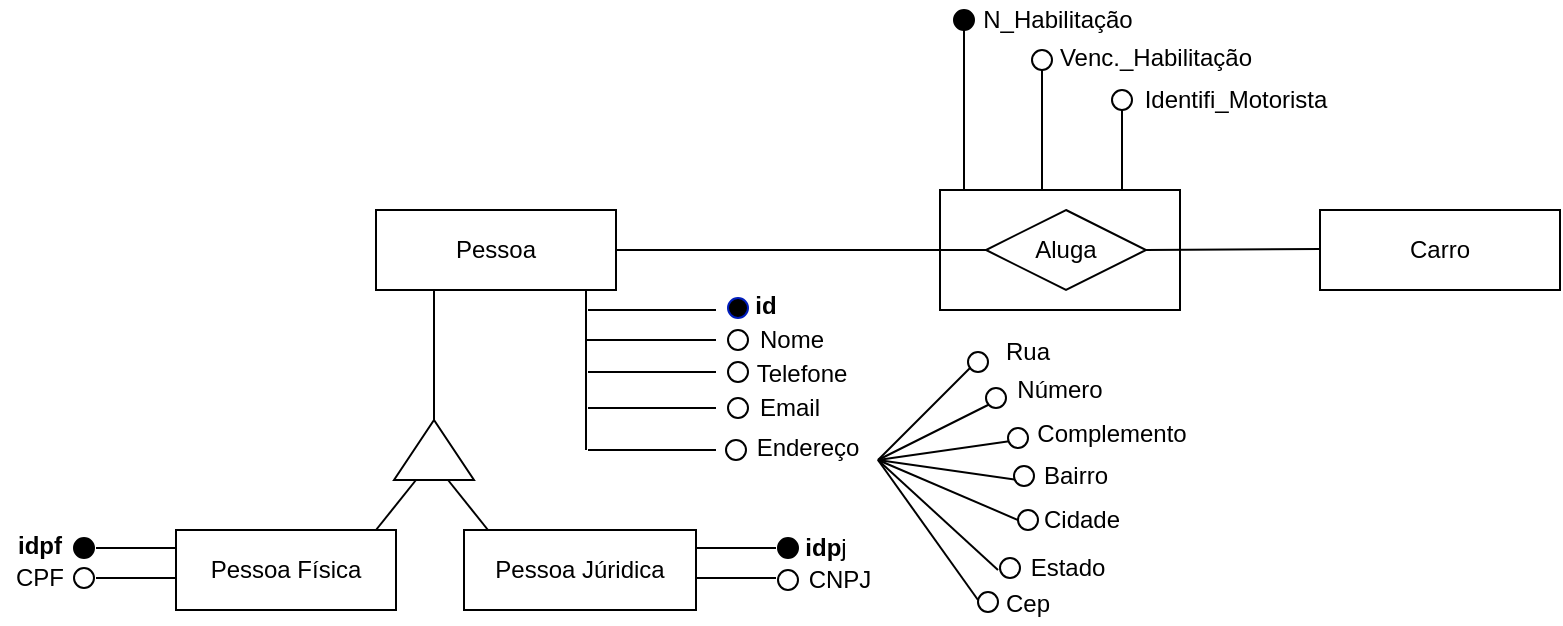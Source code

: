 <mxfile version="15.2.9" type="github">
  <diagram id="C5RBs43oDa-KdzZeNtuy" name="Page-1">
    <mxGraphModel dx="823" dy="743" grid="1" gridSize="10" guides="1" tooltips="1" connect="1" arrows="1" fold="1" page="1" pageScale="1" pageWidth="1169" pageHeight="1654" math="0" shadow="0">
      <root>
        <mxCell id="WIyWlLk6GJQsqaUBKTNV-0" />
        <mxCell id="WIyWlLk6GJQsqaUBKTNV-1" parent="WIyWlLk6GJQsqaUBKTNV-0" />
        <mxCell id="YR_a_N9n4f3emjOhJUzM-0" value="Pessoa" style="rounded=0;whiteSpace=wrap;html=1;" vertex="1" parent="WIyWlLk6GJQsqaUBKTNV-1">
          <mxGeometry x="198" y="110" width="120" height="40" as="geometry" />
        </mxCell>
        <mxCell id="YR_a_N9n4f3emjOhJUzM-2" value="" style="triangle;whiteSpace=wrap;html=1;rotation=-90;" vertex="1" parent="WIyWlLk6GJQsqaUBKTNV-1">
          <mxGeometry x="212" y="210" width="30" height="40" as="geometry" />
        </mxCell>
        <mxCell id="YR_a_N9n4f3emjOhJUzM-4" value="" style="endArrow=none;html=1;exitX=1;exitY=0.5;exitDx=0;exitDy=0;" edge="1" parent="WIyWlLk6GJQsqaUBKTNV-1">
          <mxGeometry width="50" height="50" relative="1" as="geometry">
            <mxPoint x="227" y="215" as="sourcePoint" />
            <mxPoint x="227" y="150" as="targetPoint" />
          </mxGeometry>
        </mxCell>
        <mxCell id="YR_a_N9n4f3emjOhJUzM-5" value="" style="endArrow=none;html=1;" edge="1" parent="WIyWlLk6GJQsqaUBKTNV-1">
          <mxGeometry width="50" height="50" relative="1" as="geometry">
            <mxPoint x="303" y="230" as="sourcePoint" />
            <mxPoint x="303" y="150" as="targetPoint" />
          </mxGeometry>
        </mxCell>
        <mxCell id="YR_a_N9n4f3emjOhJUzM-6" value="" style="endArrow=none;html=1;" edge="1" parent="WIyWlLk6GJQsqaUBKTNV-1">
          <mxGeometry width="50" height="50" relative="1" as="geometry">
            <mxPoint x="304" y="160" as="sourcePoint" />
            <mxPoint x="368" y="160" as="targetPoint" />
          </mxGeometry>
        </mxCell>
        <mxCell id="YR_a_N9n4f3emjOhJUzM-7" value="" style="endArrow=none;html=1;" edge="1" parent="WIyWlLk6GJQsqaUBKTNV-1">
          <mxGeometry width="50" height="50" relative="1" as="geometry">
            <mxPoint x="303" y="175" as="sourcePoint" />
            <mxPoint x="368" y="175" as="targetPoint" />
          </mxGeometry>
        </mxCell>
        <mxCell id="YR_a_N9n4f3emjOhJUzM-8" value="" style="endArrow=none;html=1;" edge="1" parent="WIyWlLk6GJQsqaUBKTNV-1">
          <mxGeometry width="50" height="50" relative="1" as="geometry">
            <mxPoint x="304" y="191" as="sourcePoint" />
            <mxPoint x="368" y="191" as="targetPoint" />
          </mxGeometry>
        </mxCell>
        <mxCell id="YR_a_N9n4f3emjOhJUzM-9" value="" style="endArrow=none;html=1;" edge="1" parent="WIyWlLk6GJQsqaUBKTNV-1">
          <mxGeometry width="50" height="50" relative="1" as="geometry">
            <mxPoint x="304" y="209" as="sourcePoint" />
            <mxPoint x="368" y="209" as="targetPoint" />
          </mxGeometry>
        </mxCell>
        <mxCell id="YR_a_N9n4f3emjOhJUzM-10" value="" style="endArrow=none;html=1;" edge="1" parent="WIyWlLk6GJQsqaUBKTNV-1">
          <mxGeometry width="50" height="50" relative="1" as="geometry">
            <mxPoint x="304" y="230" as="sourcePoint" />
            <mxPoint x="368" y="230" as="targetPoint" />
          </mxGeometry>
        </mxCell>
        <mxCell id="YR_a_N9n4f3emjOhJUzM-11" value="" style="ellipse;whiteSpace=wrap;html=1;aspect=fixed;strokeColor=#001DBC;fillColor=#000000;fontColor=#ffffff;" vertex="1" parent="WIyWlLk6GJQsqaUBKTNV-1">
          <mxGeometry x="374" y="154" width="10" height="10" as="geometry" />
        </mxCell>
        <mxCell id="YR_a_N9n4f3emjOhJUzM-12" value="" style="ellipse;whiteSpace=wrap;html=1;aspect=fixed;" vertex="1" parent="WIyWlLk6GJQsqaUBKTNV-1">
          <mxGeometry x="374" y="170" width="10" height="10" as="geometry" />
        </mxCell>
        <mxCell id="YR_a_N9n4f3emjOhJUzM-13" value="" style="ellipse;whiteSpace=wrap;html=1;aspect=fixed;" vertex="1" parent="WIyWlLk6GJQsqaUBKTNV-1">
          <mxGeometry x="374" y="186" width="10" height="10" as="geometry" />
        </mxCell>
        <mxCell id="YR_a_N9n4f3emjOhJUzM-14" value="" style="ellipse;whiteSpace=wrap;html=1;aspect=fixed;" vertex="1" parent="WIyWlLk6GJQsqaUBKTNV-1">
          <mxGeometry x="374" y="204" width="10" height="10" as="geometry" />
        </mxCell>
        <mxCell id="YR_a_N9n4f3emjOhJUzM-15" value="" style="ellipse;whiteSpace=wrap;html=1;aspect=fixed;" vertex="1" parent="WIyWlLk6GJQsqaUBKTNV-1">
          <mxGeometry x="373" y="225" width="10" height="10" as="geometry" />
        </mxCell>
        <mxCell id="YR_a_N9n4f3emjOhJUzM-18" value="id" style="text;html=1;strokeColor=none;fillColor=none;align=center;verticalAlign=middle;whiteSpace=wrap;rounded=0;fontStyle=1" vertex="1" parent="WIyWlLk6GJQsqaUBKTNV-1">
          <mxGeometry x="373" y="148" width="40" height="20" as="geometry" />
        </mxCell>
        <mxCell id="YR_a_N9n4f3emjOhJUzM-19" value="Nome" style="text;html=1;strokeColor=none;fillColor=none;align=center;verticalAlign=middle;whiteSpace=wrap;rounded=0;" vertex="1" parent="WIyWlLk6GJQsqaUBKTNV-1">
          <mxGeometry x="386" y="165" width="40" height="20" as="geometry" />
        </mxCell>
        <mxCell id="YR_a_N9n4f3emjOhJUzM-20" value="Telefone" style="text;html=1;strokeColor=none;fillColor=none;align=center;verticalAlign=middle;whiteSpace=wrap;rounded=0;" vertex="1" parent="WIyWlLk6GJQsqaUBKTNV-1">
          <mxGeometry x="391" y="182" width="40" height="20" as="geometry" />
        </mxCell>
        <mxCell id="YR_a_N9n4f3emjOhJUzM-21" value="Email" style="text;html=1;strokeColor=none;fillColor=none;align=center;verticalAlign=middle;whiteSpace=wrap;rounded=0;" vertex="1" parent="WIyWlLk6GJQsqaUBKTNV-1">
          <mxGeometry x="385" y="199" width="40" height="20" as="geometry" />
        </mxCell>
        <mxCell id="YR_a_N9n4f3emjOhJUzM-23" value="Endereço" style="text;html=1;strokeColor=none;fillColor=none;align=center;verticalAlign=middle;whiteSpace=wrap;rounded=0;" vertex="1" parent="WIyWlLk6GJQsqaUBKTNV-1">
          <mxGeometry x="394" y="219" width="40" height="20" as="geometry" />
        </mxCell>
        <mxCell id="YR_a_N9n4f3emjOhJUzM-61" value="" style="endArrow=none;html=1;" edge="1" parent="WIyWlLk6GJQsqaUBKTNV-1">
          <mxGeometry width="50" height="50" relative="1" as="geometry">
            <mxPoint x="449" y="235" as="sourcePoint" />
            <mxPoint x="499" y="185" as="targetPoint" />
          </mxGeometry>
        </mxCell>
        <mxCell id="YR_a_N9n4f3emjOhJUzM-62" value="" style="endArrow=none;html=1;" edge="1" parent="WIyWlLk6GJQsqaUBKTNV-1">
          <mxGeometry width="50" height="50" relative="1" as="geometry">
            <mxPoint x="449" y="235" as="sourcePoint" />
            <mxPoint x="509" y="205" as="targetPoint" />
          </mxGeometry>
        </mxCell>
        <mxCell id="YR_a_N9n4f3emjOhJUzM-64" value="" style="endArrow=none;html=1;" edge="1" parent="WIyWlLk6GJQsqaUBKTNV-1">
          <mxGeometry width="50" height="50" relative="1" as="geometry">
            <mxPoint x="449" y="235" as="sourcePoint" />
            <mxPoint x="519" y="225" as="targetPoint" />
          </mxGeometry>
        </mxCell>
        <mxCell id="YR_a_N9n4f3emjOhJUzM-65" value="" style="endArrow=none;html=1;" edge="1" parent="WIyWlLk6GJQsqaUBKTNV-1">
          <mxGeometry width="50" height="50" relative="1" as="geometry">
            <mxPoint x="449" y="235" as="sourcePoint" />
            <mxPoint x="519" y="245" as="targetPoint" />
          </mxGeometry>
        </mxCell>
        <mxCell id="YR_a_N9n4f3emjOhJUzM-66" value="" style="endArrow=none;html=1;" edge="1" parent="WIyWlLk6GJQsqaUBKTNV-1">
          <mxGeometry width="50" height="50" relative="1" as="geometry">
            <mxPoint x="519" y="265" as="sourcePoint" />
            <mxPoint x="449" y="235" as="targetPoint" />
          </mxGeometry>
        </mxCell>
        <mxCell id="YR_a_N9n4f3emjOhJUzM-67" value="" style="endArrow=none;html=1;" edge="1" parent="WIyWlLk6GJQsqaUBKTNV-1">
          <mxGeometry width="50" height="50" relative="1" as="geometry">
            <mxPoint x="509" y="290" as="sourcePoint" />
            <mxPoint x="449" y="235" as="targetPoint" />
          </mxGeometry>
        </mxCell>
        <mxCell id="YR_a_N9n4f3emjOhJUzM-68" value="" style="endArrow=none;html=1;" edge="1" parent="WIyWlLk6GJQsqaUBKTNV-1">
          <mxGeometry width="50" height="50" relative="1" as="geometry">
            <mxPoint x="499" y="305" as="sourcePoint" />
            <mxPoint x="449" y="235" as="targetPoint" />
          </mxGeometry>
        </mxCell>
        <mxCell id="YR_a_N9n4f3emjOhJUzM-69" value="" style="ellipse;whiteSpace=wrap;html=1;aspect=fixed;" vertex="1" parent="WIyWlLk6GJQsqaUBKTNV-1">
          <mxGeometry x="494" y="181" width="10" height="10" as="geometry" />
        </mxCell>
        <mxCell id="YR_a_N9n4f3emjOhJUzM-70" value="" style="ellipse;whiteSpace=wrap;html=1;aspect=fixed;" vertex="1" parent="WIyWlLk6GJQsqaUBKTNV-1">
          <mxGeometry x="503" y="199" width="10" height="10" as="geometry" />
        </mxCell>
        <mxCell id="YR_a_N9n4f3emjOhJUzM-71" value="" style="ellipse;whiteSpace=wrap;html=1;aspect=fixed;" vertex="1" parent="WIyWlLk6GJQsqaUBKTNV-1">
          <mxGeometry x="514" y="219" width="10" height="10" as="geometry" />
        </mxCell>
        <mxCell id="YR_a_N9n4f3emjOhJUzM-72" value="" style="ellipse;whiteSpace=wrap;html=1;aspect=fixed;" vertex="1" parent="WIyWlLk6GJQsqaUBKTNV-1">
          <mxGeometry x="517" y="238" width="10" height="10" as="geometry" />
        </mxCell>
        <mxCell id="YR_a_N9n4f3emjOhJUzM-73" value="" style="ellipse;whiteSpace=wrap;html=1;aspect=fixed;" vertex="1" parent="WIyWlLk6GJQsqaUBKTNV-1">
          <mxGeometry x="519" y="260" width="10" height="10" as="geometry" />
        </mxCell>
        <mxCell id="YR_a_N9n4f3emjOhJUzM-74" value="" style="ellipse;whiteSpace=wrap;html=1;aspect=fixed;" vertex="1" parent="WIyWlLk6GJQsqaUBKTNV-1">
          <mxGeometry x="510" y="284" width="10" height="10" as="geometry" />
        </mxCell>
        <mxCell id="YR_a_N9n4f3emjOhJUzM-75" value="" style="ellipse;whiteSpace=wrap;html=1;aspect=fixed;" vertex="1" parent="WIyWlLk6GJQsqaUBKTNV-1">
          <mxGeometry x="499" y="301" width="10" height="10" as="geometry" />
        </mxCell>
        <mxCell id="YR_a_N9n4f3emjOhJUzM-76" value="Rua" style="text;html=1;strokeColor=none;fillColor=none;align=center;verticalAlign=middle;whiteSpace=wrap;rounded=0;" vertex="1" parent="WIyWlLk6GJQsqaUBKTNV-1">
          <mxGeometry x="504" y="171" width="40" height="20" as="geometry" />
        </mxCell>
        <mxCell id="YR_a_N9n4f3emjOhJUzM-77" value="Número" style="text;html=1;strokeColor=none;fillColor=none;align=center;verticalAlign=middle;whiteSpace=wrap;rounded=0;" vertex="1" parent="WIyWlLk6GJQsqaUBKTNV-1">
          <mxGeometry x="520" y="190" width="40" height="20" as="geometry" />
        </mxCell>
        <mxCell id="YR_a_N9n4f3emjOhJUzM-78" value="Complemento" style="text;html=1;strokeColor=none;fillColor=none;align=center;verticalAlign=middle;whiteSpace=wrap;rounded=0;" vertex="1" parent="WIyWlLk6GJQsqaUBKTNV-1">
          <mxGeometry x="546" y="212" width="40" height="20" as="geometry" />
        </mxCell>
        <mxCell id="YR_a_N9n4f3emjOhJUzM-79" value="Bairro" style="text;html=1;strokeColor=none;fillColor=none;align=center;verticalAlign=middle;whiteSpace=wrap;rounded=0;" vertex="1" parent="WIyWlLk6GJQsqaUBKTNV-1">
          <mxGeometry x="528" y="233" width="40" height="20" as="geometry" />
        </mxCell>
        <mxCell id="YR_a_N9n4f3emjOhJUzM-80" value="Cidade" style="text;html=1;strokeColor=none;fillColor=none;align=center;verticalAlign=middle;whiteSpace=wrap;rounded=0;" vertex="1" parent="WIyWlLk6GJQsqaUBKTNV-1">
          <mxGeometry x="531" y="255" width="40" height="20" as="geometry" />
        </mxCell>
        <mxCell id="YR_a_N9n4f3emjOhJUzM-81" value="Estado" style="text;html=1;strokeColor=none;fillColor=none;align=center;verticalAlign=middle;whiteSpace=wrap;rounded=0;" vertex="1" parent="WIyWlLk6GJQsqaUBKTNV-1">
          <mxGeometry x="524" y="279" width="40" height="20" as="geometry" />
        </mxCell>
        <mxCell id="YR_a_N9n4f3emjOhJUzM-82" value="Cep" style="text;html=1;strokeColor=none;fillColor=none;align=center;verticalAlign=middle;whiteSpace=wrap;rounded=0;" vertex="1" parent="WIyWlLk6GJQsqaUBKTNV-1">
          <mxGeometry x="504" y="297" width="40" height="20" as="geometry" />
        </mxCell>
        <mxCell id="YR_a_N9n4f3emjOhJUzM-85" value="Pessoa Física" style="rounded=0;whiteSpace=wrap;html=1;align=center;" vertex="1" parent="WIyWlLk6GJQsqaUBKTNV-1">
          <mxGeometry x="98" y="270" width="110" height="40" as="geometry" />
        </mxCell>
        <mxCell id="YR_a_N9n4f3emjOhJUzM-86" value="Pessoa Júridica" style="rounded=0;whiteSpace=wrap;html=1;align=center;" vertex="1" parent="WIyWlLk6GJQsqaUBKTNV-1">
          <mxGeometry x="242" y="270" width="116" height="40" as="geometry" />
        </mxCell>
        <mxCell id="YR_a_N9n4f3emjOhJUzM-88" value="" style="endArrow=none;html=1;fontColor=none;" edge="1" parent="WIyWlLk6GJQsqaUBKTNV-1">
          <mxGeometry width="50" height="50" relative="1" as="geometry">
            <mxPoint x="198" y="270" as="sourcePoint" />
            <mxPoint x="218" y="245" as="targetPoint" />
          </mxGeometry>
        </mxCell>
        <mxCell id="YR_a_N9n4f3emjOhJUzM-89" value="" style="endArrow=none;html=1;fontColor=none;" edge="1" parent="WIyWlLk6GJQsqaUBKTNV-1">
          <mxGeometry width="50" height="50" relative="1" as="geometry">
            <mxPoint x="254" y="270" as="sourcePoint" />
            <mxPoint x="234" y="245" as="targetPoint" />
          </mxGeometry>
        </mxCell>
        <mxCell id="YR_a_N9n4f3emjOhJUzM-90" value="" style="endArrow=none;html=1;fontColor=none;" edge="1" parent="WIyWlLk6GJQsqaUBKTNV-1">
          <mxGeometry width="50" height="50" relative="1" as="geometry">
            <mxPoint x="358" y="279" as="sourcePoint" />
            <mxPoint x="398" y="279" as="targetPoint" />
          </mxGeometry>
        </mxCell>
        <mxCell id="YR_a_N9n4f3emjOhJUzM-91" value="" style="endArrow=none;html=1;fontColor=none;" edge="1" parent="WIyWlLk6GJQsqaUBKTNV-1">
          <mxGeometry width="50" height="50" relative="1" as="geometry">
            <mxPoint x="358" y="294" as="sourcePoint" />
            <mxPoint x="398" y="294" as="targetPoint" />
          </mxGeometry>
        </mxCell>
        <mxCell id="YR_a_N9n4f3emjOhJUzM-93" value="" style="ellipse;whiteSpace=wrap;html=1;aspect=fixed;" vertex="1" parent="WIyWlLk6GJQsqaUBKTNV-1">
          <mxGeometry x="399" y="290" width="10" height="10" as="geometry" />
        </mxCell>
        <mxCell id="YR_a_N9n4f3emjOhJUzM-94" value="" style="ellipse;whiteSpace=wrap;html=1;aspect=fixed;fillColor=#000000;" vertex="1" parent="WIyWlLk6GJQsqaUBKTNV-1">
          <mxGeometry x="399" y="274" width="10" height="10" as="geometry" />
        </mxCell>
        <mxCell id="YR_a_N9n4f3emjOhJUzM-96" value="&lt;b&gt;idp&lt;/b&gt;j" style="text;html=1;strokeColor=none;fillColor=none;align=center;verticalAlign=middle;whiteSpace=wrap;rounded=0;fontColor=none;" vertex="1" parent="WIyWlLk6GJQsqaUBKTNV-1">
          <mxGeometry x="403" y="269" width="40" height="20" as="geometry" />
        </mxCell>
        <mxCell id="YR_a_N9n4f3emjOhJUzM-97" value="CNPJ" style="text;html=1;strokeColor=none;fillColor=none;align=center;verticalAlign=middle;whiteSpace=wrap;rounded=0;fontColor=none;" vertex="1" parent="WIyWlLk6GJQsqaUBKTNV-1">
          <mxGeometry x="410" y="285" width="40" height="20" as="geometry" />
        </mxCell>
        <mxCell id="YR_a_N9n4f3emjOhJUzM-98" value="idpf" style="text;html=1;strokeColor=none;fillColor=none;align=center;verticalAlign=middle;whiteSpace=wrap;rounded=0;fontColor=none;fontStyle=1" vertex="1" parent="WIyWlLk6GJQsqaUBKTNV-1">
          <mxGeometry x="10" y="268" width="40" height="20" as="geometry" />
        </mxCell>
        <mxCell id="YR_a_N9n4f3emjOhJUzM-99" value="CPF" style="text;html=1;strokeColor=none;fillColor=none;align=center;verticalAlign=middle;whiteSpace=wrap;rounded=0;fontColor=none;" vertex="1" parent="WIyWlLk6GJQsqaUBKTNV-1">
          <mxGeometry x="10" y="284" width="40" height="20" as="geometry" />
        </mxCell>
        <mxCell id="YR_a_N9n4f3emjOhJUzM-101" value="" style="endArrow=none;html=1;fontColor=none;" edge="1" parent="WIyWlLk6GJQsqaUBKTNV-1">
          <mxGeometry width="50" height="50" relative="1" as="geometry">
            <mxPoint x="58" y="279" as="sourcePoint" />
            <mxPoint x="98" y="279" as="targetPoint" />
          </mxGeometry>
        </mxCell>
        <mxCell id="YR_a_N9n4f3emjOhJUzM-102" value="" style="endArrow=none;html=1;fontColor=none;" edge="1" parent="WIyWlLk6GJQsqaUBKTNV-1">
          <mxGeometry width="50" height="50" relative="1" as="geometry">
            <mxPoint x="58" y="294" as="sourcePoint" />
            <mxPoint x="98" y="294" as="targetPoint" />
          </mxGeometry>
        </mxCell>
        <mxCell id="YR_a_N9n4f3emjOhJUzM-103" value="" style="ellipse;whiteSpace=wrap;html=1;aspect=fixed;fontColor=#000000;fillColor=#000000;" vertex="1" parent="WIyWlLk6GJQsqaUBKTNV-1">
          <mxGeometry x="47" y="274" width="10" height="10" as="geometry" />
        </mxCell>
        <mxCell id="YR_a_N9n4f3emjOhJUzM-104" value="" style="ellipse;whiteSpace=wrap;html=1;aspect=fixed;" vertex="1" parent="WIyWlLk6GJQsqaUBKTNV-1">
          <mxGeometry x="47" y="289" width="10" height="10" as="geometry" />
        </mxCell>
        <mxCell id="YR_a_N9n4f3emjOhJUzM-113" value="Carro" style="rounded=0;whiteSpace=wrap;html=1;" vertex="1" parent="WIyWlLk6GJQsqaUBKTNV-1">
          <mxGeometry x="670" y="110" width="120" height="40" as="geometry" />
        </mxCell>
        <mxCell id="YR_a_N9n4f3emjOhJUzM-114" value="" style="rounded=0;whiteSpace=wrap;html=1;fontColor=#000000;strokeColor=#000000;fillColor=#FFFFFF;align=center;" vertex="1" parent="WIyWlLk6GJQsqaUBKTNV-1">
          <mxGeometry x="480" y="100" width="120" height="60" as="geometry" />
        </mxCell>
        <mxCell id="YR_a_N9n4f3emjOhJUzM-115" value="Aluga" style="rhombus;whiteSpace=wrap;html=1;fontColor=#000000;strokeColor=#000000;fillColor=#FFFFFF;align=center;" vertex="1" parent="WIyWlLk6GJQsqaUBKTNV-1">
          <mxGeometry x="503" y="110" width="80" height="40" as="geometry" />
        </mxCell>
        <mxCell id="YR_a_N9n4f3emjOhJUzM-116" value="" style="endArrow=none;html=1;fontColor=#000000;entryX=0;entryY=0.5;entryDx=0;entryDy=0;" edge="1" parent="WIyWlLk6GJQsqaUBKTNV-1" target="YR_a_N9n4f3emjOhJUzM-115">
          <mxGeometry width="50" height="50" relative="1" as="geometry">
            <mxPoint x="318" y="130" as="sourcePoint" />
            <mxPoint x="368" y="80" as="targetPoint" />
          </mxGeometry>
        </mxCell>
        <mxCell id="YR_a_N9n4f3emjOhJUzM-117" value="" style="endArrow=none;html=1;fontColor=#000000;exitX=1;exitY=0.5;exitDx=0;exitDy=0;" edge="1" parent="WIyWlLk6GJQsqaUBKTNV-1" source="YR_a_N9n4f3emjOhJUzM-115">
          <mxGeometry width="50" height="50" relative="1" as="geometry">
            <mxPoint x="600" y="129.47" as="sourcePoint" />
            <mxPoint x="670" y="129.47" as="targetPoint" />
          </mxGeometry>
        </mxCell>
        <mxCell id="YR_a_N9n4f3emjOhJUzM-118" value="" style="endArrow=none;html=1;fontColor=#000000;startArrow=none;" edge="1" parent="WIyWlLk6GJQsqaUBKTNV-1" source="YR_a_N9n4f3emjOhJUzM-125">
          <mxGeometry width="50" height="50" relative="1" as="geometry">
            <mxPoint x="492" y="100" as="sourcePoint" />
            <mxPoint x="492" y="20" as="targetPoint" />
          </mxGeometry>
        </mxCell>
        <mxCell id="YR_a_N9n4f3emjOhJUzM-120" value="" style="endArrow=none;html=1;fontColor=#000000;" edge="1" parent="WIyWlLk6GJQsqaUBKTNV-1">
          <mxGeometry width="50" height="50" relative="1" as="geometry">
            <mxPoint x="531" y="100" as="sourcePoint" />
            <mxPoint x="531" y="40.0" as="targetPoint" />
          </mxGeometry>
        </mxCell>
        <mxCell id="YR_a_N9n4f3emjOhJUzM-121" value="" style="endArrow=none;html=1;fontColor=#000000;startArrow=none;" edge="1" parent="WIyWlLk6GJQsqaUBKTNV-1" source="YR_a_N9n4f3emjOhJUzM-128">
          <mxGeometry width="50" height="50" relative="1" as="geometry">
            <mxPoint x="571" y="100" as="sourcePoint" />
            <mxPoint x="571" y="60.0" as="targetPoint" />
          </mxGeometry>
        </mxCell>
        <mxCell id="YR_a_N9n4f3emjOhJUzM-125" value="" style="ellipse;whiteSpace=wrap;html=1;aspect=fixed;fillColor=#000000;" vertex="1" parent="WIyWlLk6GJQsqaUBKTNV-1">
          <mxGeometry x="487" y="10" width="10" height="10" as="geometry" />
        </mxCell>
        <mxCell id="YR_a_N9n4f3emjOhJUzM-126" value="" style="endArrow=none;html=1;fontColor=#000000;" edge="1" parent="WIyWlLk6GJQsqaUBKTNV-1" target="YR_a_N9n4f3emjOhJUzM-125">
          <mxGeometry width="50" height="50" relative="1" as="geometry">
            <mxPoint x="492" y="100" as="sourcePoint" />
            <mxPoint x="492" y="20.0" as="targetPoint" />
          </mxGeometry>
        </mxCell>
        <mxCell id="YR_a_N9n4f3emjOhJUzM-127" value="" style="ellipse;whiteSpace=wrap;html=1;aspect=fixed;" vertex="1" parent="WIyWlLk6GJQsqaUBKTNV-1">
          <mxGeometry x="526" y="30" width="10" height="10" as="geometry" />
        </mxCell>
        <mxCell id="YR_a_N9n4f3emjOhJUzM-128" value="" style="ellipse;whiteSpace=wrap;html=1;aspect=fixed;" vertex="1" parent="WIyWlLk6GJQsqaUBKTNV-1">
          <mxGeometry x="566" y="50" width="10" height="10" as="geometry" />
        </mxCell>
        <mxCell id="YR_a_N9n4f3emjOhJUzM-129" value="" style="endArrow=none;html=1;fontColor=#000000;" edge="1" parent="WIyWlLk6GJQsqaUBKTNV-1" target="YR_a_N9n4f3emjOhJUzM-128">
          <mxGeometry width="50" height="50" relative="1" as="geometry">
            <mxPoint x="571" y="100" as="sourcePoint" />
            <mxPoint x="571" y="60.0" as="targetPoint" />
          </mxGeometry>
        </mxCell>
        <mxCell id="YR_a_N9n4f3emjOhJUzM-130" value="N_Habilitação" style="text;html=1;strokeColor=none;fillColor=none;align=center;verticalAlign=middle;whiteSpace=wrap;rounded=0;fontColor=#000000;" vertex="1" parent="WIyWlLk6GJQsqaUBKTNV-1">
          <mxGeometry x="519" y="5" width="40" height="20" as="geometry" />
        </mxCell>
        <mxCell id="YR_a_N9n4f3emjOhJUzM-131" value="Venc._Habilitação" style="text;html=1;strokeColor=none;fillColor=none;align=center;verticalAlign=middle;whiteSpace=wrap;rounded=0;fontColor=#000000;" vertex="1" parent="WIyWlLk6GJQsqaUBKTNV-1">
          <mxGeometry x="568" y="24" width="40" height="20" as="geometry" />
        </mxCell>
        <mxCell id="YR_a_N9n4f3emjOhJUzM-132" value="Identifi_Motorista" style="text;html=1;strokeColor=none;fillColor=none;align=center;verticalAlign=middle;whiteSpace=wrap;rounded=0;fontColor=#000000;" vertex="1" parent="WIyWlLk6GJQsqaUBKTNV-1">
          <mxGeometry x="608" y="45" width="40" height="20" as="geometry" />
        </mxCell>
      </root>
    </mxGraphModel>
  </diagram>
</mxfile>

